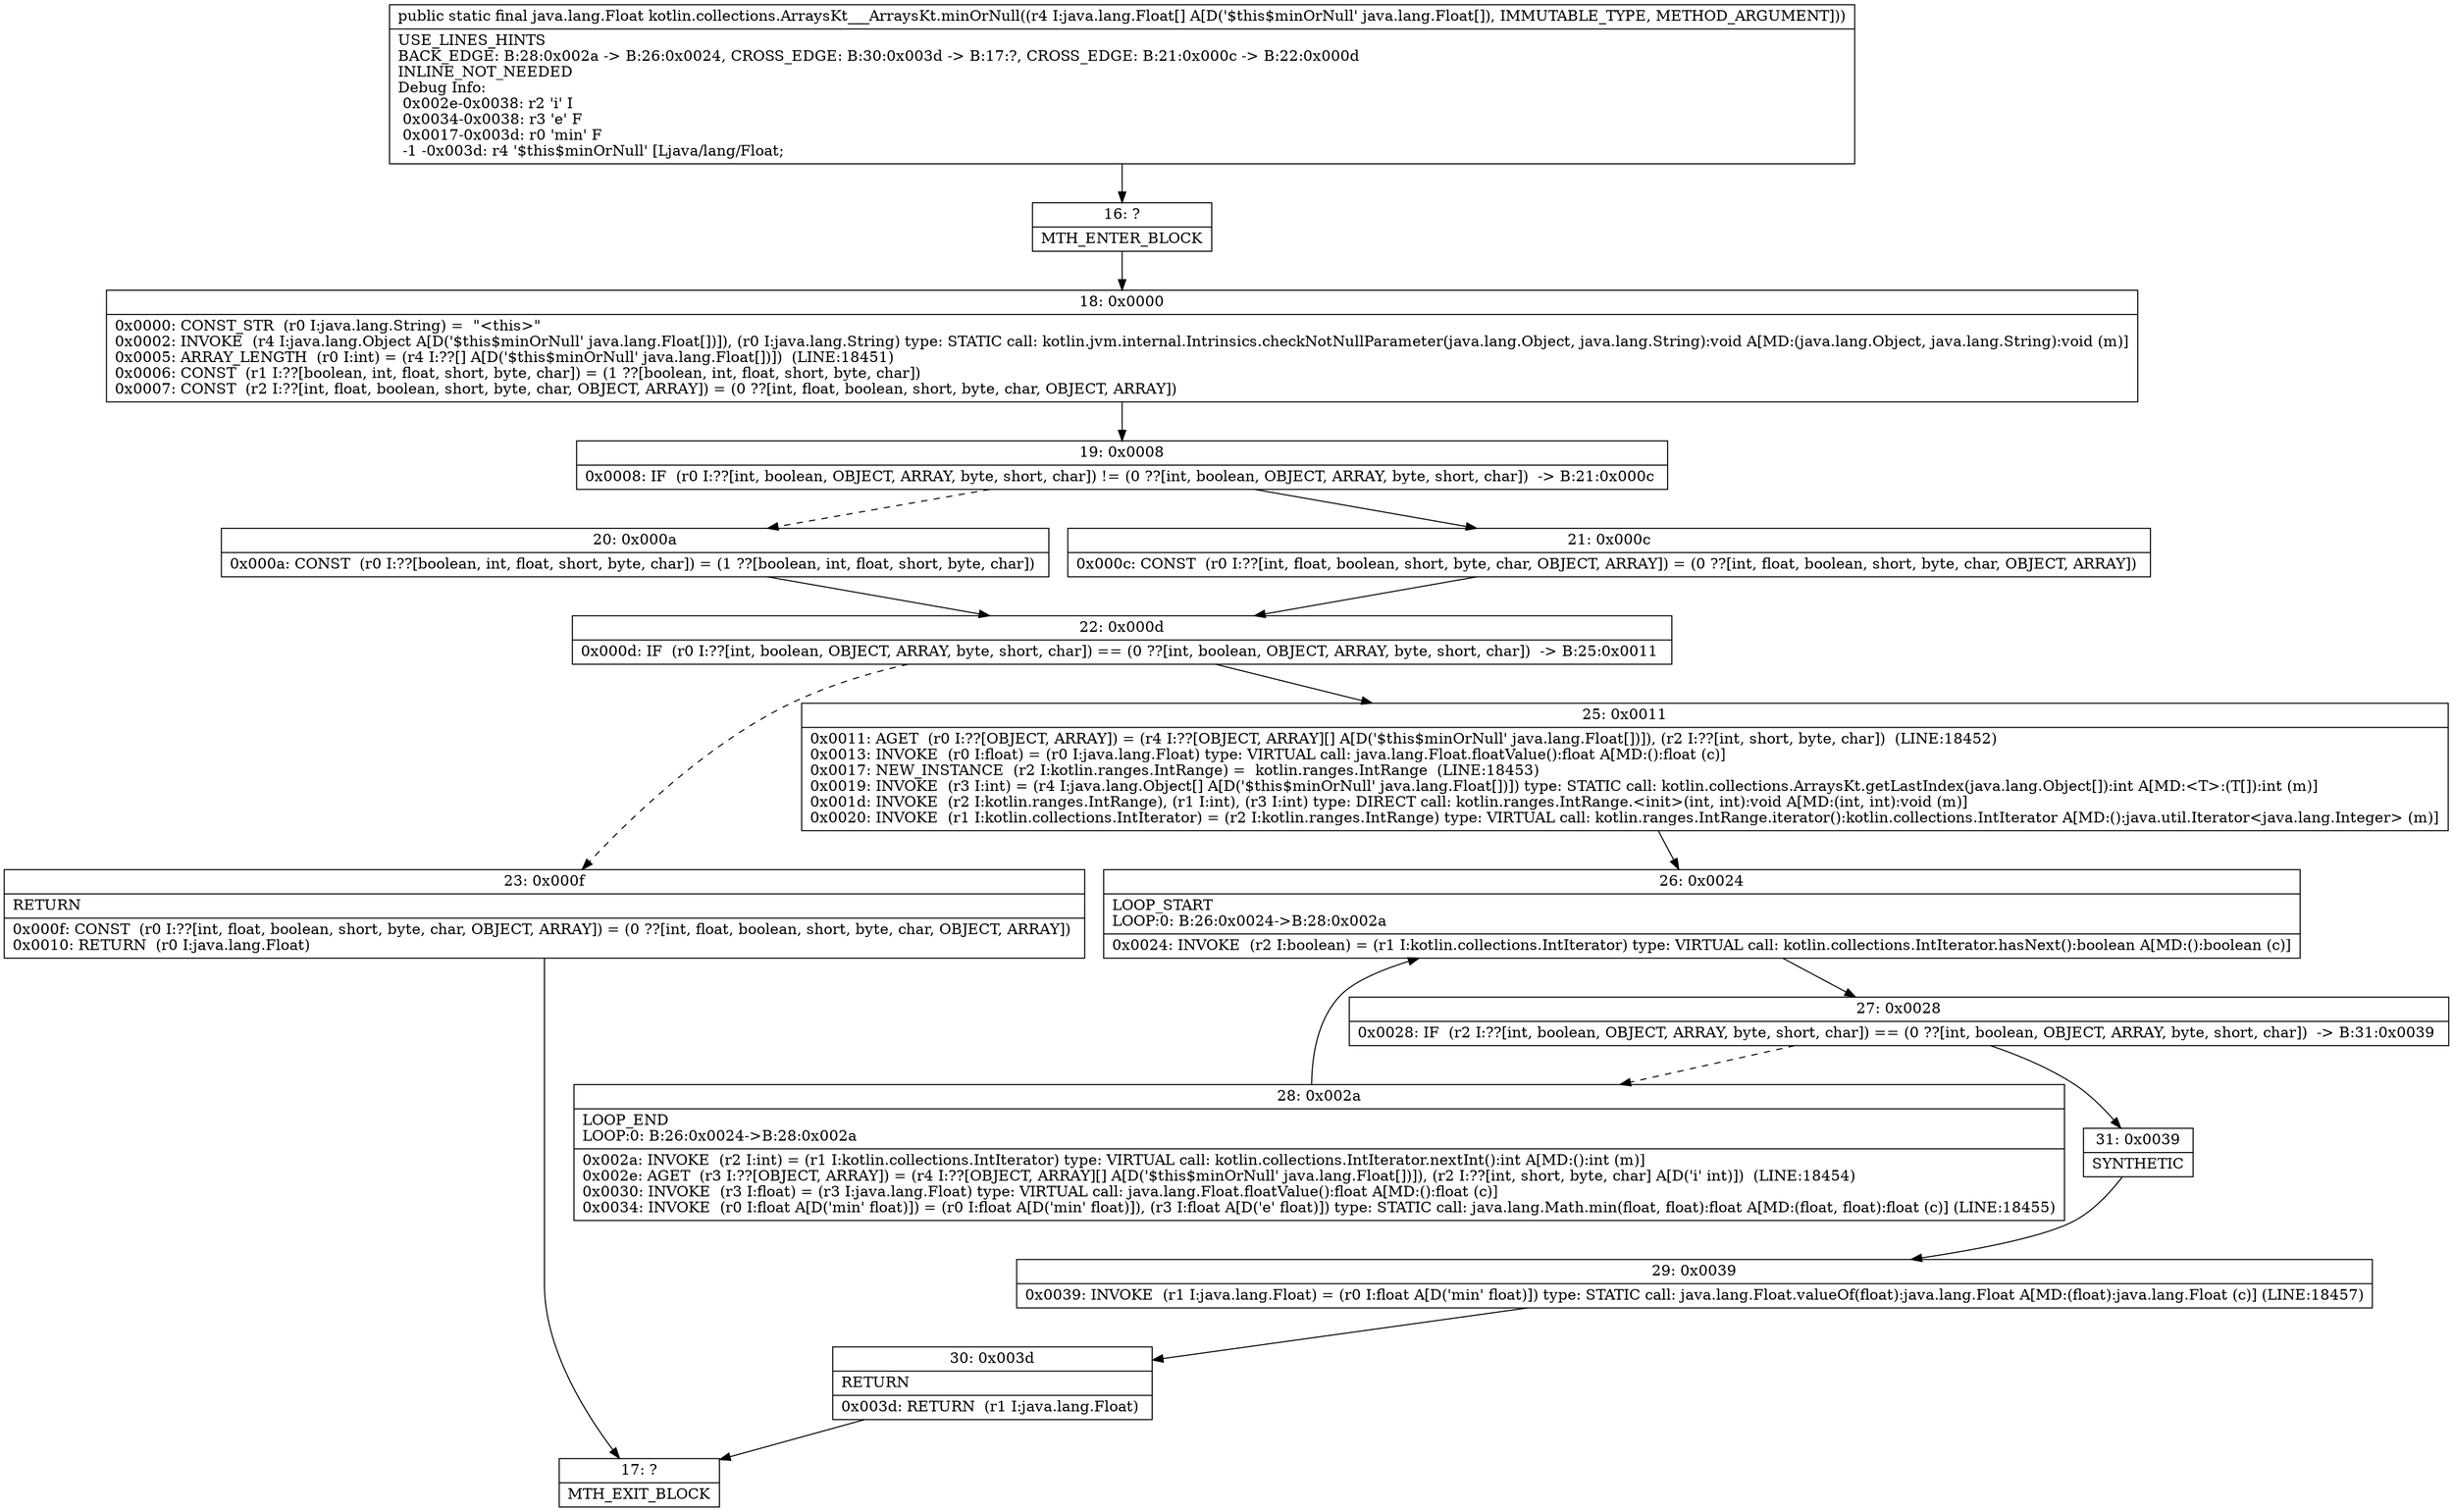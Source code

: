 digraph "CFG forkotlin.collections.ArraysKt___ArraysKt.minOrNull([Ljava\/lang\/Float;)Ljava\/lang\/Float;" {
Node_16 [shape=record,label="{16\:\ ?|MTH_ENTER_BLOCK\l}"];
Node_18 [shape=record,label="{18\:\ 0x0000|0x0000: CONST_STR  (r0 I:java.lang.String) =  \"\<this\>\" \l0x0002: INVOKE  (r4 I:java.lang.Object A[D('$this$minOrNull' java.lang.Float[])]), (r0 I:java.lang.String) type: STATIC call: kotlin.jvm.internal.Intrinsics.checkNotNullParameter(java.lang.Object, java.lang.String):void A[MD:(java.lang.Object, java.lang.String):void (m)]\l0x0005: ARRAY_LENGTH  (r0 I:int) = (r4 I:??[] A[D('$this$minOrNull' java.lang.Float[])])  (LINE:18451)\l0x0006: CONST  (r1 I:??[boolean, int, float, short, byte, char]) = (1 ??[boolean, int, float, short, byte, char]) \l0x0007: CONST  (r2 I:??[int, float, boolean, short, byte, char, OBJECT, ARRAY]) = (0 ??[int, float, boolean, short, byte, char, OBJECT, ARRAY]) \l}"];
Node_19 [shape=record,label="{19\:\ 0x0008|0x0008: IF  (r0 I:??[int, boolean, OBJECT, ARRAY, byte, short, char]) != (0 ??[int, boolean, OBJECT, ARRAY, byte, short, char])  \-\> B:21:0x000c \l}"];
Node_20 [shape=record,label="{20\:\ 0x000a|0x000a: CONST  (r0 I:??[boolean, int, float, short, byte, char]) = (1 ??[boolean, int, float, short, byte, char]) \l}"];
Node_22 [shape=record,label="{22\:\ 0x000d|0x000d: IF  (r0 I:??[int, boolean, OBJECT, ARRAY, byte, short, char]) == (0 ??[int, boolean, OBJECT, ARRAY, byte, short, char])  \-\> B:25:0x0011 \l}"];
Node_23 [shape=record,label="{23\:\ 0x000f|RETURN\l|0x000f: CONST  (r0 I:??[int, float, boolean, short, byte, char, OBJECT, ARRAY]) = (0 ??[int, float, boolean, short, byte, char, OBJECT, ARRAY]) \l0x0010: RETURN  (r0 I:java.lang.Float) \l}"];
Node_17 [shape=record,label="{17\:\ ?|MTH_EXIT_BLOCK\l}"];
Node_25 [shape=record,label="{25\:\ 0x0011|0x0011: AGET  (r0 I:??[OBJECT, ARRAY]) = (r4 I:??[OBJECT, ARRAY][] A[D('$this$minOrNull' java.lang.Float[])]), (r2 I:??[int, short, byte, char])  (LINE:18452)\l0x0013: INVOKE  (r0 I:float) = (r0 I:java.lang.Float) type: VIRTUAL call: java.lang.Float.floatValue():float A[MD:():float (c)]\l0x0017: NEW_INSTANCE  (r2 I:kotlin.ranges.IntRange) =  kotlin.ranges.IntRange  (LINE:18453)\l0x0019: INVOKE  (r3 I:int) = (r4 I:java.lang.Object[] A[D('$this$minOrNull' java.lang.Float[])]) type: STATIC call: kotlin.collections.ArraysKt.getLastIndex(java.lang.Object[]):int A[MD:\<T\>:(T[]):int (m)]\l0x001d: INVOKE  (r2 I:kotlin.ranges.IntRange), (r1 I:int), (r3 I:int) type: DIRECT call: kotlin.ranges.IntRange.\<init\>(int, int):void A[MD:(int, int):void (m)]\l0x0020: INVOKE  (r1 I:kotlin.collections.IntIterator) = (r2 I:kotlin.ranges.IntRange) type: VIRTUAL call: kotlin.ranges.IntRange.iterator():kotlin.collections.IntIterator A[MD:():java.util.Iterator\<java.lang.Integer\> (m)]\l}"];
Node_26 [shape=record,label="{26\:\ 0x0024|LOOP_START\lLOOP:0: B:26:0x0024\-\>B:28:0x002a\l|0x0024: INVOKE  (r2 I:boolean) = (r1 I:kotlin.collections.IntIterator) type: VIRTUAL call: kotlin.collections.IntIterator.hasNext():boolean A[MD:():boolean (c)]\l}"];
Node_27 [shape=record,label="{27\:\ 0x0028|0x0028: IF  (r2 I:??[int, boolean, OBJECT, ARRAY, byte, short, char]) == (0 ??[int, boolean, OBJECT, ARRAY, byte, short, char])  \-\> B:31:0x0039 \l}"];
Node_28 [shape=record,label="{28\:\ 0x002a|LOOP_END\lLOOP:0: B:26:0x0024\-\>B:28:0x002a\l|0x002a: INVOKE  (r2 I:int) = (r1 I:kotlin.collections.IntIterator) type: VIRTUAL call: kotlin.collections.IntIterator.nextInt():int A[MD:():int (m)]\l0x002e: AGET  (r3 I:??[OBJECT, ARRAY]) = (r4 I:??[OBJECT, ARRAY][] A[D('$this$minOrNull' java.lang.Float[])]), (r2 I:??[int, short, byte, char] A[D('i' int)])  (LINE:18454)\l0x0030: INVOKE  (r3 I:float) = (r3 I:java.lang.Float) type: VIRTUAL call: java.lang.Float.floatValue():float A[MD:():float (c)]\l0x0034: INVOKE  (r0 I:float A[D('min' float)]) = (r0 I:float A[D('min' float)]), (r3 I:float A[D('e' float)]) type: STATIC call: java.lang.Math.min(float, float):float A[MD:(float, float):float (c)] (LINE:18455)\l}"];
Node_31 [shape=record,label="{31\:\ 0x0039|SYNTHETIC\l}"];
Node_29 [shape=record,label="{29\:\ 0x0039|0x0039: INVOKE  (r1 I:java.lang.Float) = (r0 I:float A[D('min' float)]) type: STATIC call: java.lang.Float.valueOf(float):java.lang.Float A[MD:(float):java.lang.Float (c)] (LINE:18457)\l}"];
Node_30 [shape=record,label="{30\:\ 0x003d|RETURN\l|0x003d: RETURN  (r1 I:java.lang.Float) \l}"];
Node_21 [shape=record,label="{21\:\ 0x000c|0x000c: CONST  (r0 I:??[int, float, boolean, short, byte, char, OBJECT, ARRAY]) = (0 ??[int, float, boolean, short, byte, char, OBJECT, ARRAY]) \l}"];
MethodNode[shape=record,label="{public static final java.lang.Float kotlin.collections.ArraysKt___ArraysKt.minOrNull((r4 I:java.lang.Float[] A[D('$this$minOrNull' java.lang.Float[]), IMMUTABLE_TYPE, METHOD_ARGUMENT]))  | USE_LINES_HINTS\lBACK_EDGE: B:28:0x002a \-\> B:26:0x0024, CROSS_EDGE: B:30:0x003d \-\> B:17:?, CROSS_EDGE: B:21:0x000c \-\> B:22:0x000d\lINLINE_NOT_NEEDED\lDebug Info:\l  0x002e\-0x0038: r2 'i' I\l  0x0034\-0x0038: r3 'e' F\l  0x0017\-0x003d: r0 'min' F\l  \-1 \-0x003d: r4 '$this$minOrNull' [Ljava\/lang\/Float;\l}"];
MethodNode -> Node_16;Node_16 -> Node_18;
Node_18 -> Node_19;
Node_19 -> Node_20[style=dashed];
Node_19 -> Node_21;
Node_20 -> Node_22;
Node_22 -> Node_23[style=dashed];
Node_22 -> Node_25;
Node_23 -> Node_17;
Node_25 -> Node_26;
Node_26 -> Node_27;
Node_27 -> Node_28[style=dashed];
Node_27 -> Node_31;
Node_28 -> Node_26;
Node_31 -> Node_29;
Node_29 -> Node_30;
Node_30 -> Node_17;
Node_21 -> Node_22;
}

